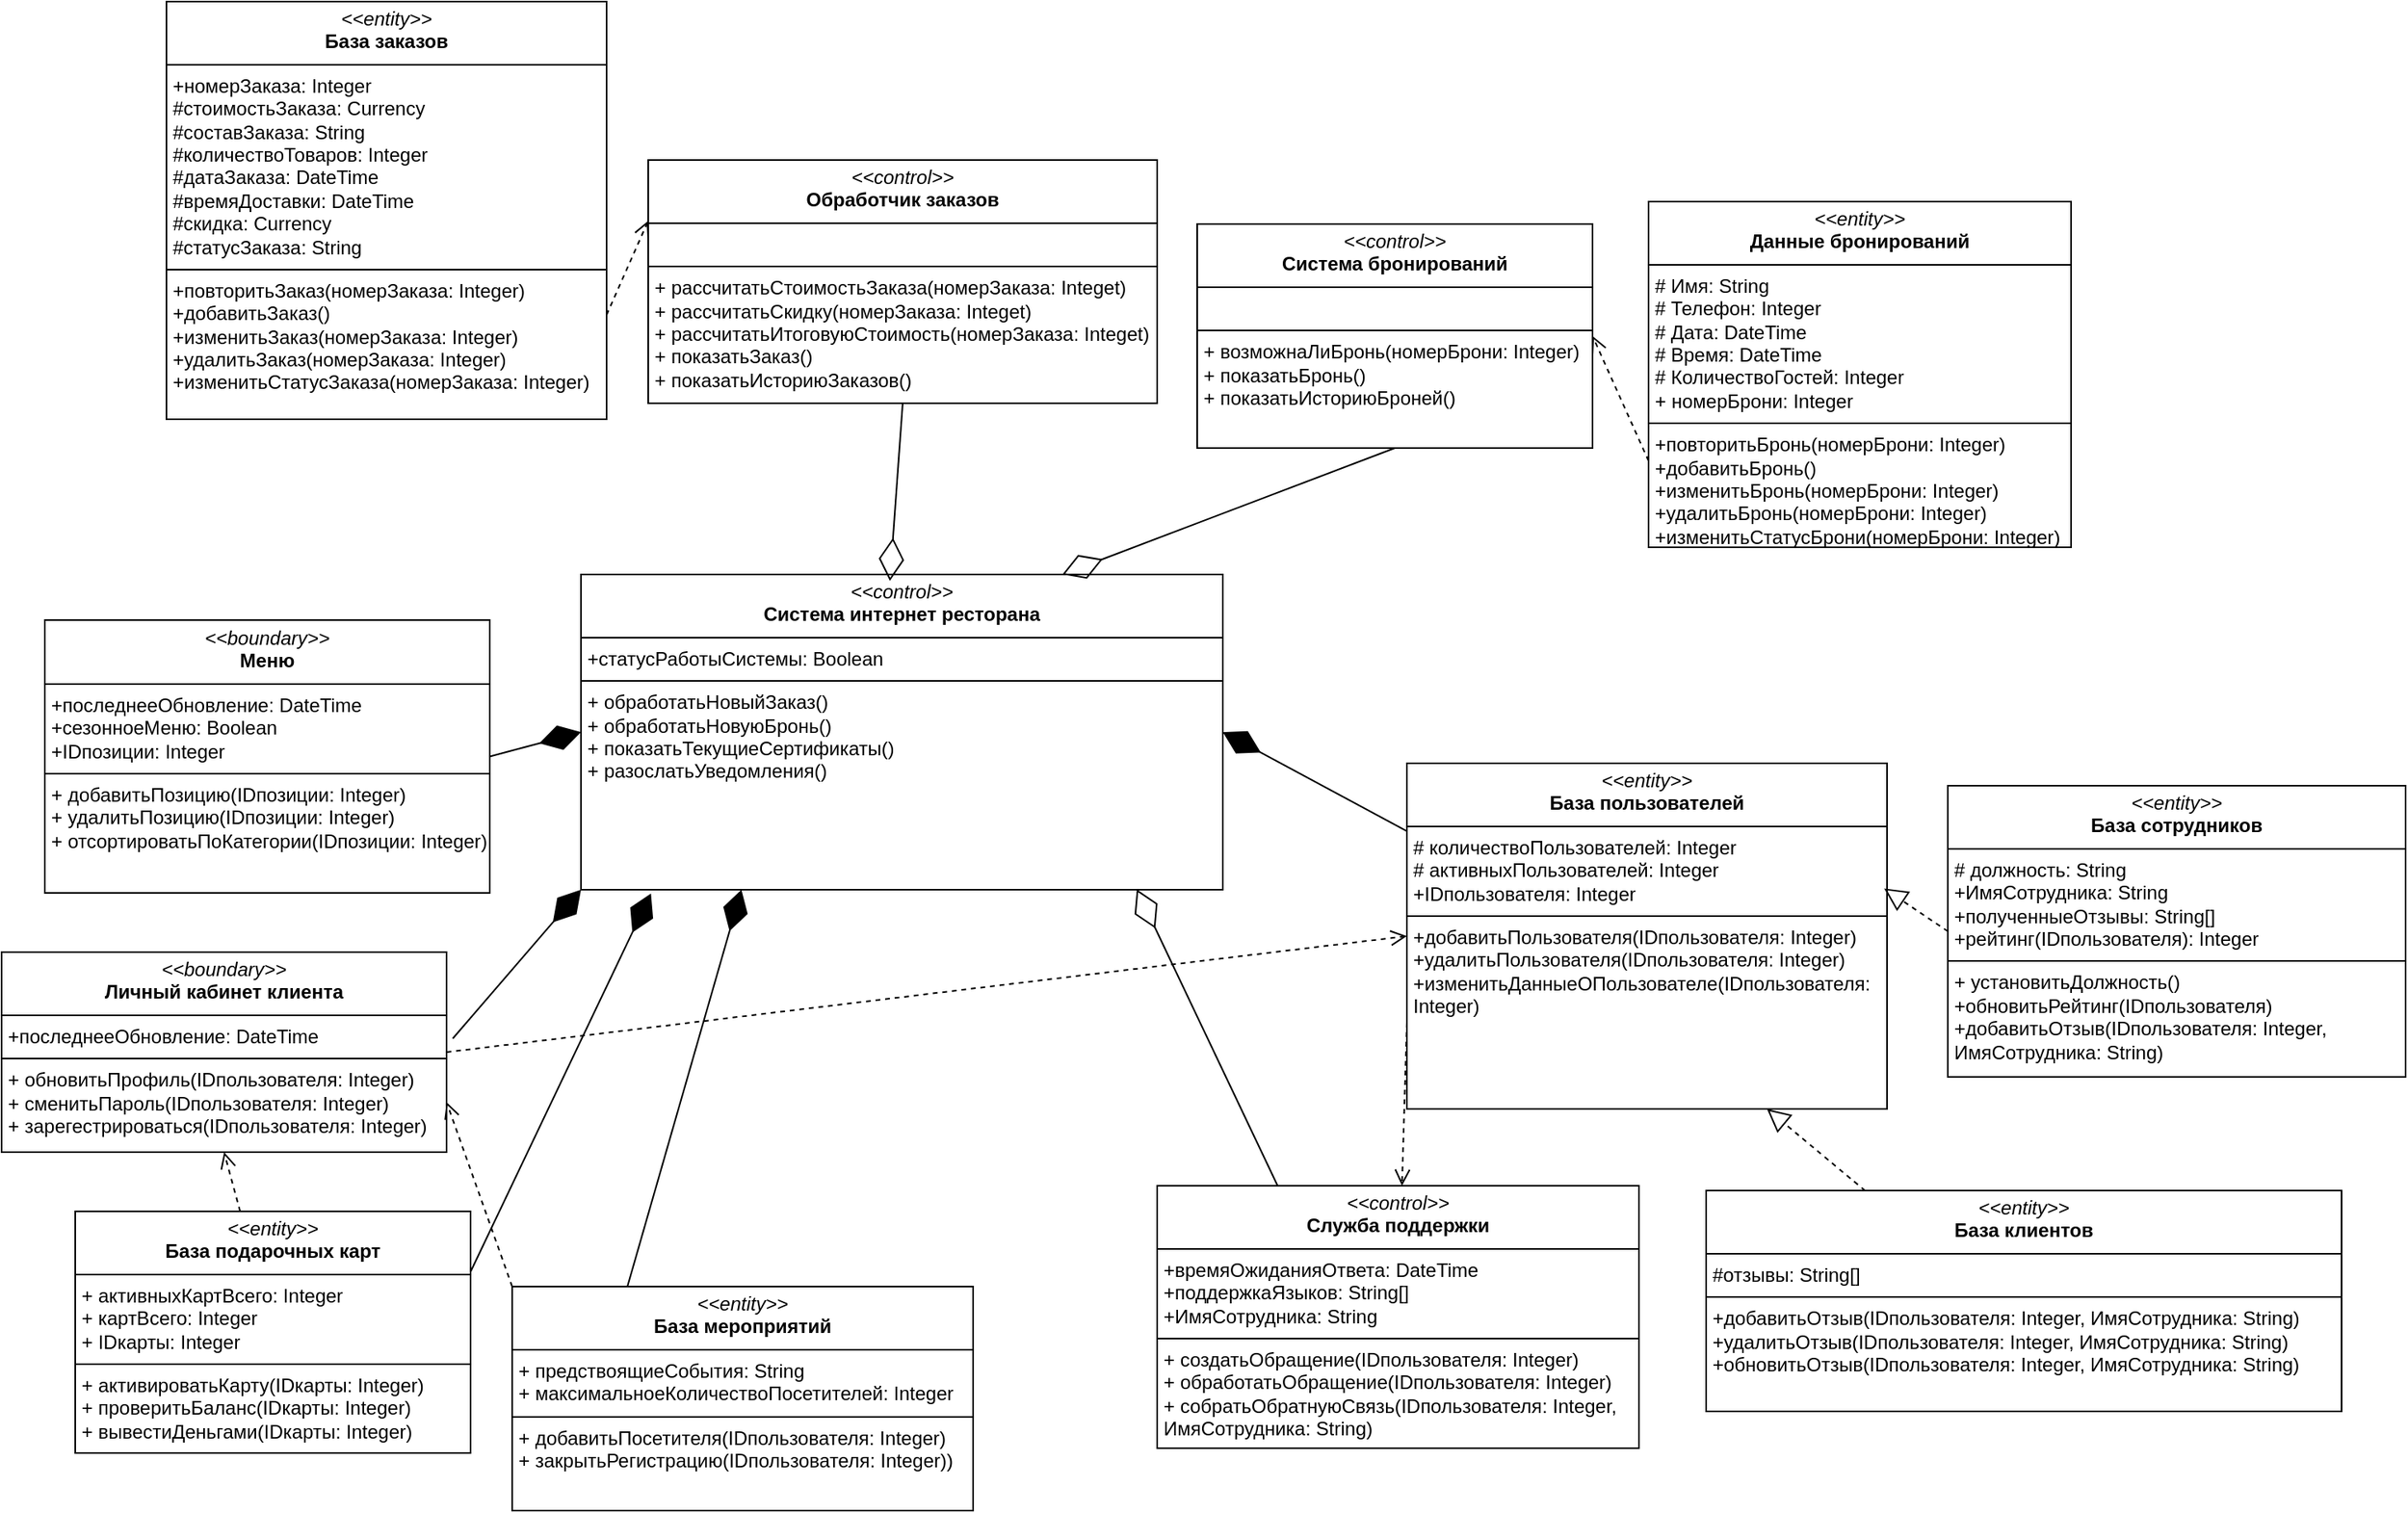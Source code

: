<mxfile version="26.2.3">
  <diagram name="Страница — 1" id="i-jICDS2N_sPtlZ7AATH">
    <mxGraphModel dx="2608" dy="1692" grid="0" gridSize="10" guides="1" tooltips="1" connect="1" arrows="1" fold="1" page="0" pageScale="1" pageWidth="827" pageHeight="1169" math="0" shadow="0">
      <root>
        <mxCell id="0" />
        <mxCell id="1" parent="0" />
        <mxCell id="_OhvTyBy3wQau70cZue0-6" value="&lt;p style=&quot;margin:0px;margin-top:4px;text-align:center;&quot;&gt;&lt;i&gt;&amp;lt;&amp;lt;сontrol&amp;gt;&amp;gt;&lt;/i&gt;&lt;br&gt;&lt;b&gt;Система интернет ресторана&lt;/b&gt;&lt;/p&gt;&lt;hr size=&quot;1&quot; style=&quot;border-style:solid;&quot;&gt;&lt;p style=&quot;margin:0px;margin-left:4px;&quot;&gt;+статусРаботыСистемы: Boolean&lt;/p&gt;&lt;hr size=&quot;1&quot; style=&quot;border-style:solid;&quot;&gt;&lt;p style=&quot;margin:0px;margin-left:4px;&quot;&gt;+ обработатьНовыйЗаказ()&lt;/p&gt;&lt;p style=&quot;margin:0px;margin-left:4px;&quot;&gt;+ обработатьНовуюБронь()&lt;/p&gt;&lt;p style=&quot;margin:0px;margin-left:4px;&quot;&gt;+ показатьТекущиеСертификаты()&lt;/p&gt;&lt;p style=&quot;margin:0px;margin-left:4px;&quot;&gt;&lt;span style=&quot;background-color: transparent; color: light-dark(rgb(0, 0, 0), rgb(255, 255, 255));&quot;&gt;+ разослатьУведомления()&lt;/span&gt;&lt;/p&gt;" style="verticalAlign=top;align=left;overflow=fill;html=1;whiteSpace=wrap;" vertex="1" parent="1">
          <mxGeometry x="-255" y="129" width="401" height="197" as="geometry" />
        </mxCell>
        <mxCell id="_OhvTyBy3wQau70cZue0-7" value="&lt;p style=&quot;margin:0px;margin-top:4px;text-align:center;&quot;&gt;&lt;i&gt;&amp;lt;&amp;lt;entity&amp;gt;&amp;gt;&lt;/i&gt;&lt;br&gt;&lt;b&gt;База заказов&lt;/b&gt;&lt;/p&gt;&lt;hr size=&quot;1&quot; style=&quot;border-style:solid;&quot;&gt;&lt;p style=&quot;margin:0px;margin-left:4px;&quot;&gt;+номерЗаказа: Integer&lt;/p&gt;&lt;p style=&quot;margin:0px;margin-left:4px;&quot;&gt;#стоимостьЗаказа: Currency&lt;/p&gt;&lt;p style=&quot;margin:0px;margin-left:4px;&quot;&gt;#составЗаказа: String&lt;/p&gt;&lt;p style=&quot;margin:0px;margin-left:4px;&quot;&gt;#количествоТоваров: Integer&lt;/p&gt;&lt;p style=&quot;margin:0px;margin-left:4px;&quot;&gt;#датаЗаказа: DateTime&lt;/p&gt;&lt;p style=&quot;margin:0px;margin-left:4px;&quot;&gt;#времяДоставки: DateTime&lt;/p&gt;&lt;p style=&quot;margin:0px;margin-left:4px;&quot;&gt;#скидка: Currency&lt;/p&gt;&lt;p style=&quot;margin:0px;margin-left:4px;&quot;&gt;#статусЗаказа: String&lt;br&gt;&lt;/p&gt;&lt;hr size=&quot;1&quot; style=&quot;border-style:solid;&quot;&gt;&lt;p style=&quot;margin: 0px 0px 0px 4px;&quot;&gt;+повторитьЗаказ(номерЗаказа: Integer)&lt;/p&gt;&lt;p style=&quot;margin: 0px 0px 0px 4px;&quot;&gt;+добавитьЗаказ()&lt;/p&gt;&lt;p style=&quot;margin: 0px 0px 0px 4px;&quot;&gt;+изменитьЗаказ(&lt;span style=&quot;background-color: transparent; color: light-dark(rgb(0, 0, 0), rgb(255, 255, 255));&quot;&gt;номерЗаказа: Integer&lt;/span&gt;&lt;span style=&quot;background-color: transparent; color: light-dark(rgb(0, 0, 0), rgb(255, 255, 255));&quot;&gt;)&lt;/span&gt;&lt;/p&gt;&lt;p style=&quot;margin: 0px 0px 0px 4px;&quot;&gt;+удалитьЗаказ(&lt;span style=&quot;background-color: transparent; color: light-dark(rgb(0, 0, 0), rgb(255, 255, 255));&quot;&gt;номерЗаказа: Integer&lt;/span&gt;&lt;span style=&quot;background-color: transparent; color: light-dark(rgb(0, 0, 0), rgb(255, 255, 255));&quot;&gt;)&lt;/span&gt;&lt;/p&gt;&lt;p style=&quot;margin: 0px 0px 0px 4px;&quot;&gt;&lt;span style=&quot;background-color: transparent; color: light-dark(rgb(0, 0, 0), rgb(255, 255, 255));&quot;&gt;+изменитьСтатусЗаказа(&lt;/span&gt;&lt;span style=&quot;background-color: transparent; color: light-dark(rgb(0, 0, 0), rgb(255, 255, 255));&quot;&gt;номерЗаказа: Integer&lt;/span&gt;&lt;span style=&quot;background-color: transparent; color: light-dark(rgb(0, 0, 0), rgb(255, 255, 255));&quot;&gt;)&lt;/span&gt;&lt;/p&gt;" style="verticalAlign=top;align=left;overflow=fill;html=1;whiteSpace=wrap;" vertex="1" parent="1">
          <mxGeometry x="-514" y="-229" width="275" height="261" as="geometry" />
        </mxCell>
        <mxCell id="_OhvTyBy3wQau70cZue0-8" value="&lt;p style=&quot;margin:0px;margin-top:4px;text-align:center;&quot;&gt;&lt;i&gt;&amp;lt;&amp;lt;control&amp;gt;&amp;gt;&lt;/i&gt;&lt;br&gt;&lt;b&gt;Обработчик заказов&lt;/b&gt;&lt;/p&gt;&lt;hr size=&quot;1&quot; style=&quot;border-style:solid;&quot;&gt;&lt;p style=&quot;margin:0px;margin-left:4px;&quot;&gt;&lt;br&gt;&lt;/p&gt;&lt;hr size=&quot;1&quot; style=&quot;border-style:solid;&quot;&gt;&lt;p style=&quot;margin: 0px 0px 0px 4px;&quot;&gt;+ рассчитатьСтоимостьЗаказа(номерЗаказа: Integet)&lt;/p&gt;&lt;p style=&quot;margin: 0px 0px 0px 4px;&quot;&gt;+ рассчитатьСкидку(&lt;span style=&quot;background-color: transparent; color: light-dark(rgb(0, 0, 0), rgb(255, 255, 255));&quot;&gt;номерЗаказа: Integet)&lt;/span&gt;&lt;/p&gt;&lt;p style=&quot;margin: 0px 0px 0px 4px;&quot;&gt;&lt;span style=&quot;background-color: transparent; color: light-dark(rgb(0, 0, 0), rgb(255, 255, 255));&quot;&gt;+ рассчитатьИтоговуюСтоимость(&lt;/span&gt;&lt;span style=&quot;background-color: transparent; color: light-dark(rgb(0, 0, 0), rgb(255, 255, 255));&quot;&gt;номерЗаказа: Integet)&lt;/span&gt;&lt;/p&gt;&lt;p style=&quot;margin: 0px 0px 0px 4px;&quot;&gt;+ показатьЗаказ(&lt;span style=&quot;background-color: transparent; color: light-dark(rgb(0, 0, 0), rgb(255, 255, 255));&quot;&gt;)&lt;/span&gt;&lt;/p&gt;&lt;p style=&quot;margin: 0px 0px 0px 4px;&quot;&gt;+ показатьИсториюЗаказов(&lt;span style=&quot;background-color: transparent; color: light-dark(rgb(0, 0, 0), rgb(255, 255, 255));&quot;&gt;)&lt;/span&gt;&lt;/p&gt;" style="verticalAlign=top;align=left;overflow=fill;html=1;whiteSpace=wrap;" vertex="1" parent="1">
          <mxGeometry x="-213" y="-130" width="318" height="152" as="geometry" />
        </mxCell>
        <mxCell id="_OhvTyBy3wQau70cZue0-9" value="" style="endArrow=diamondThin;endFill=0;endSize=24;html=1;rounded=0;fontSize=12;curved=1;exitX=0.5;exitY=1;exitDx=0;exitDy=0;" edge="1" parent="1" source="_OhvTyBy3wQau70cZue0-8">
          <mxGeometry width="160" relative="1" as="geometry">
            <mxPoint x="-271" y="231" as="sourcePoint" />
            <mxPoint x="-62" y="133" as="targetPoint" />
          </mxGeometry>
        </mxCell>
        <mxCell id="_OhvTyBy3wQau70cZue0-10" value="" style="html=1;verticalAlign=bottom;endArrow=open;dashed=1;endSize=8;curved=0;rounded=0;fontSize=12;exitX=1;exitY=0.75;exitDx=0;exitDy=0;entryX=0;entryY=0.25;entryDx=0;entryDy=0;" edge="1" parent="1" source="_OhvTyBy3wQau70cZue0-7" target="_OhvTyBy3wQau70cZue0-8">
          <mxGeometry relative="1" as="geometry">
            <mxPoint x="-151" y="231" as="sourcePoint" />
            <mxPoint x="-231" y="231" as="targetPoint" />
          </mxGeometry>
        </mxCell>
        <mxCell id="_OhvTyBy3wQau70cZue0-12" value="&lt;p style=&quot;margin:0px;margin-top:4px;text-align:center;&quot;&gt;&lt;i&gt;&amp;lt;&amp;lt;entity&amp;gt;&amp;gt;&lt;/i&gt;&lt;br&gt;&lt;b&gt;Данные бронирований&lt;/b&gt;&lt;/p&gt;&lt;hr size=&quot;1&quot; style=&quot;border-style:solid;&quot;&gt;&lt;p style=&quot;margin:0px;margin-left:4px;&quot;&gt;# Имя: String&lt;/p&gt;&lt;p style=&quot;margin:0px;margin-left:4px;&quot;&gt;# Телефон: Integer&lt;/p&gt;&lt;p style=&quot;margin:0px;margin-left:4px;&quot;&gt;# Дата: DateTime&lt;/p&gt;&lt;p style=&quot;margin:0px;margin-left:4px;&quot;&gt;# Время: DateTime&lt;/p&gt;&lt;p style=&quot;margin:0px;margin-left:4px;&quot;&gt;# КоличествоГостей: Integer&lt;/p&gt;&lt;p style=&quot;margin:0px;margin-left:4px;&quot;&gt;+ номерБрони: Integer&lt;/p&gt;&lt;hr size=&quot;1&quot; style=&quot;border-style:solid;&quot;&gt;&lt;p style=&quot;margin: 0px 0px 0px 4px;&quot;&gt;+повторитьБронь(номерБрони: Integer)&lt;/p&gt;&lt;p style=&quot;margin: 0px 0px 0px 4px;&quot;&gt;+добавитьБронь()&lt;/p&gt;&lt;p style=&quot;margin: 0px 0px 0px 4px;&quot;&gt;+изменитьБронь(&lt;span style=&quot;background-color: transparent; color: light-dark(rgb(0, 0, 0), rgb(255, 255, 255));&quot;&gt;номерБрони: Integer&lt;/span&gt;&lt;span style=&quot;background-color: transparent; color: light-dark(rgb(0, 0, 0), rgb(255, 255, 255));&quot;&gt;)&lt;/span&gt;&lt;/p&gt;&lt;p style=&quot;margin: 0px 0px 0px 4px;&quot;&gt;+удалитьБронь(&lt;span style=&quot;background-color: transparent; color: light-dark(rgb(0, 0, 0), rgb(255, 255, 255));&quot;&gt;номерБрони: Integer&lt;/span&gt;&lt;span style=&quot;background-color: transparent; color: light-dark(rgb(0, 0, 0), rgb(255, 255, 255));&quot;&gt;)&lt;/span&gt;&lt;/p&gt;&lt;p style=&quot;margin: 0px 0px 0px 4px;&quot;&gt;&lt;span style=&quot;background-color: transparent; color: light-dark(rgb(0, 0, 0), rgb(255, 255, 255));&quot;&gt;+изменитьСтатусБрони(&lt;/span&gt;&lt;span style=&quot;background-color: transparent; color: light-dark(rgb(0, 0, 0), rgb(255, 255, 255));&quot;&gt;номерБрони: Integer&lt;/span&gt;&lt;span style=&quot;background-color: transparent; color: light-dark(rgb(0, 0, 0), rgb(255, 255, 255));&quot;&gt;)&lt;/span&gt;&lt;/p&gt;" style="verticalAlign=top;align=left;overflow=fill;html=1;whiteSpace=wrap;" vertex="1" parent="1">
          <mxGeometry x="412" y="-104" width="264" height="216" as="geometry" />
        </mxCell>
        <mxCell id="_OhvTyBy3wQau70cZue0-13" value="&lt;p style=&quot;margin:0px;margin-top:4px;text-align:center;&quot;&gt;&lt;i&gt;&amp;lt;&amp;lt;control&amp;gt;&amp;gt;&lt;/i&gt;&lt;br&gt;&lt;b&gt;Система бронирований&lt;/b&gt;&lt;/p&gt;&lt;hr size=&quot;1&quot; style=&quot;border-style:solid;&quot;&gt;&lt;p style=&quot;margin:0px;margin-left:4px;&quot;&gt;&lt;br&gt;&lt;/p&gt;&lt;hr size=&quot;1&quot; style=&quot;border-style:solid;&quot;&gt;&lt;p style=&quot;margin:0px;margin-left:4px;&quot;&gt;+ возможнаЛиБронь(&lt;span style=&quot;background-color: transparent; color: light-dark(rgb(0, 0, 0), rgb(255, 255, 255));&quot;&gt;номерБрони: Integer)&lt;/span&gt;&lt;/p&gt;&lt;p style=&quot;margin: 0px 0px 0px 4px;&quot;&gt;+ показатьБронь()&lt;/p&gt;&lt;p style=&quot;margin: 0px 0px 0px 4px;&quot;&gt;+ показатьИсториюБроней()&lt;/p&gt;" style="verticalAlign=top;align=left;overflow=fill;html=1;whiteSpace=wrap;" vertex="1" parent="1">
          <mxGeometry x="130" y="-90" width="247" height="140" as="geometry" />
        </mxCell>
        <mxCell id="_OhvTyBy3wQau70cZue0-14" value="" style="endArrow=diamondThin;endFill=0;endSize=24;html=1;rounded=0;fontSize=12;curved=1;exitX=0.5;exitY=1;exitDx=0;exitDy=0;entryX=0.75;entryY=0;entryDx=0;entryDy=0;" edge="1" parent="1" source="_OhvTyBy3wQau70cZue0-13" target="_OhvTyBy3wQau70cZue0-6">
          <mxGeometry width="160" relative="1" as="geometry">
            <mxPoint x="-56" y="32" as="sourcePoint" />
            <mxPoint x="-52" y="143" as="targetPoint" />
          </mxGeometry>
        </mxCell>
        <mxCell id="_OhvTyBy3wQau70cZue0-15" value="" style="html=1;verticalAlign=bottom;endArrow=open;dashed=1;endSize=8;curved=0;rounded=0;fontSize=12;exitX=0;exitY=0.75;exitDx=0;exitDy=0;entryX=1;entryY=0.5;entryDx=0;entryDy=0;" edge="1" parent="1" source="_OhvTyBy3wQau70cZue0-12" target="_OhvTyBy3wQau70cZue0-13">
          <mxGeometry relative="1" as="geometry">
            <mxPoint x="-229" y="-81" as="sourcePoint" />
            <mxPoint x="-203" y="-82" as="targetPoint" />
          </mxGeometry>
        </mxCell>
        <mxCell id="_OhvTyBy3wQau70cZue0-16" value="&lt;p style=&quot;margin:0px;margin-top:4px;text-align:center;&quot;&gt;&lt;i&gt;&amp;lt;&amp;lt;boundary&amp;gt;&amp;gt;&lt;/i&gt;&lt;br&gt;&lt;b&gt;Меню&lt;/b&gt;&lt;/p&gt;&lt;hr size=&quot;1&quot; style=&quot;border-style:solid;&quot;&gt;&lt;p style=&quot;margin:0px;margin-left:4px;&quot;&gt;+последнееОбновление: DateTime&lt;/p&gt;&lt;p style=&quot;margin:0px;margin-left:4px;&quot;&gt;+сезонноеМеню: Boolean&lt;/p&gt;&lt;p style=&quot;margin:0px;margin-left:4px;&quot;&gt;+IDпозиции: Integer&lt;/p&gt;&lt;hr size=&quot;1&quot; style=&quot;border-style:solid;&quot;&gt;&lt;p style=&quot;margin:0px;margin-left:4px;&quot;&gt;+ добавитьПозицию(&lt;span style=&quot;background-color: transparent; color: light-dark(rgb(0, 0, 0), rgb(255, 255, 255));&quot;&gt;IDпозиции: Integer)&lt;/span&gt;&lt;/p&gt;&lt;p style=&quot;margin:0px;margin-left:4px;&quot;&gt;&lt;span style=&quot;background-color: transparent; color: light-dark(rgb(0, 0, 0), rgb(255, 255, 255));&quot;&gt;+ удалитьПозицию(&lt;/span&gt;&lt;span style=&quot;background-color: transparent; color: light-dark(rgb(0, 0, 0), rgb(255, 255, 255));&quot;&gt;IDпозиции: Integer)&lt;/span&gt;&lt;/p&gt;&lt;p style=&quot;margin:0px;margin-left:4px;&quot;&gt;&lt;span style=&quot;background-color: transparent; color: light-dark(rgb(0, 0, 0), rgb(255, 255, 255));&quot;&gt;+ отсортироватьПоКатегории(&lt;/span&gt;&lt;span style=&quot;background-color: transparent; color: light-dark(rgb(0, 0, 0), rgb(255, 255, 255));&quot;&gt;IDпозиции: Integer&lt;/span&gt;&lt;span style=&quot;background-color: transparent; color: light-dark(rgb(0, 0, 0), rgb(255, 255, 255));&quot;&gt;)&lt;/span&gt;&lt;/p&gt;" style="verticalAlign=top;align=left;overflow=fill;html=1;whiteSpace=wrap;" vertex="1" parent="1">
          <mxGeometry x="-590" y="157.5" width="278" height="170.5" as="geometry" />
        </mxCell>
        <mxCell id="_OhvTyBy3wQau70cZue0-17" value="" style="endArrow=diamondThin;endFill=1;endSize=24;html=1;rounded=0;fontSize=12;curved=1;exitX=1;exitY=0.5;exitDx=0;exitDy=0;entryX=0;entryY=0.5;entryDx=0;entryDy=0;" edge="1" parent="1" source="_OhvTyBy3wQau70cZue0-16" target="_OhvTyBy3wQau70cZue0-6">
          <mxGeometry width="160" relative="1" as="geometry">
            <mxPoint x="-367" y="501" as="sourcePoint" />
            <mxPoint x="-207" y="501" as="targetPoint" />
          </mxGeometry>
        </mxCell>
        <mxCell id="_OhvTyBy3wQau70cZue0-18" value="&lt;p style=&quot;margin:0px;margin-top:4px;text-align:center;&quot;&gt;&lt;i&gt;&amp;lt;&amp;lt;boundary&amp;gt;&amp;gt;&lt;/i&gt;&lt;br&gt;&lt;b&gt;Личный кабинет клиента&lt;/b&gt;&lt;/p&gt;&lt;hr size=&quot;1&quot; style=&quot;border-style:solid;&quot;&gt;&lt;p style=&quot;margin:0px;margin-left:4px;&quot;&gt;+последнееОбновление: DateTime&lt;/p&gt;&lt;hr size=&quot;1&quot; style=&quot;border-style:solid;&quot;&gt;&lt;p style=&quot;margin:0px;margin-left:4px;&quot;&gt;+ обновитьПрофиль(&lt;span style=&quot;background-color: transparent; color: light-dark(rgb(0, 0, 0), rgb(255, 255, 255));&quot;&gt;ID&lt;/span&gt;пользователя&lt;span style=&quot;background-color: transparent; color: light-dark(rgb(0, 0, 0), rgb(255, 255, 255));&quot;&gt;: Integer)&lt;/span&gt;&lt;/p&gt;&lt;p style=&quot;margin:0px;margin-left:4px;&quot;&gt;&lt;span style=&quot;background-color: transparent; color: light-dark(rgb(0, 0, 0), rgb(255, 255, 255));&quot;&gt;+ сменитьПароль(&lt;/span&gt;&lt;span style=&quot;background-color: transparent; color: light-dark(rgb(0, 0, 0), rgb(255, 255, 255));&quot;&gt;ID&lt;/span&gt;пользователя&lt;span style=&quot;background-color: transparent; color: light-dark(rgb(0, 0, 0), rgb(255, 255, 255));&quot;&gt;: Integer)&lt;/span&gt;&lt;/p&gt;&lt;p style=&quot;margin:0px;margin-left:4px;&quot;&gt;&lt;span style=&quot;background-color: transparent; color: light-dark(rgb(0, 0, 0), rgb(255, 255, 255));&quot;&gt;+ зарегестрироваться(&lt;/span&gt;&lt;span style=&quot;background-color: transparent; color: light-dark(rgb(0, 0, 0), rgb(255, 255, 255));&quot;&gt;ID&lt;/span&gt;пользователя&lt;span style=&quot;background-color: transparent; color: light-dark(rgb(0, 0, 0), rgb(255, 255, 255));&quot;&gt;: Integer&lt;/span&gt;&lt;span style=&quot;background-color: transparent; color: light-dark(rgb(0, 0, 0), rgb(255, 255, 255));&quot;&gt;)&lt;/span&gt;&lt;/p&gt;" style="verticalAlign=top;align=left;overflow=fill;html=1;whiteSpace=wrap;" vertex="1" parent="1">
          <mxGeometry x="-617" y="365" width="278" height="125" as="geometry" />
        </mxCell>
        <mxCell id="_OhvTyBy3wQau70cZue0-19" value="" style="endArrow=diamondThin;endFill=1;endSize=24;html=1;rounded=0;fontSize=12;curved=1;exitX=1.014;exitY=0.432;exitDx=0;exitDy=0;entryX=0;entryY=1;entryDx=0;entryDy=0;exitPerimeter=0;" edge="1" parent="1" source="_OhvTyBy3wQau70cZue0-18" target="_OhvTyBy3wQau70cZue0-6">
          <mxGeometry width="160" relative="1" as="geometry">
            <mxPoint x="-302" y="253" as="sourcePoint" />
            <mxPoint x="-245" y="238" as="targetPoint" />
          </mxGeometry>
        </mxCell>
        <mxCell id="_OhvTyBy3wQau70cZue0-20" value="&lt;p style=&quot;margin:0px;margin-top:4px;text-align:center;&quot;&gt;&lt;i&gt;&amp;lt;&amp;lt;entity&amp;gt;&amp;gt;&lt;/i&gt;&lt;br&gt;&lt;b&gt;База подарочных карт&lt;/b&gt;&lt;/p&gt;&lt;hr size=&quot;1&quot; style=&quot;border-style:solid;&quot;&gt;&lt;p style=&quot;margin:0px;margin-left:4px;&quot;&gt;+ активныхКартВсего: Integer&lt;/p&gt;&lt;p style=&quot;margin:0px;margin-left:4px;&quot;&gt;+ картВсего: Integer&lt;br&gt;&lt;/p&gt;&lt;p style=&quot;margin:0px;margin-left:4px;&quot;&gt;+ IDкарты: Integer&lt;/p&gt;&lt;hr size=&quot;1&quot; style=&quot;border-style:solid;&quot;&gt;&lt;p style=&quot;margin:0px;margin-left:4px;&quot;&gt;+ активироватьКарту(&lt;span style=&quot;background-color: transparent; color: light-dark(rgb(0, 0, 0), rgb(255, 255, 255));&quot;&gt;IDкарты: Integer&lt;/span&gt;&lt;span style=&quot;background-color: transparent; color: light-dark(rgb(0, 0, 0), rgb(255, 255, 255));&quot;&gt;)&lt;/span&gt;&lt;/p&gt;&lt;p style=&quot;margin:0px;margin-left:4px;&quot;&gt;&lt;span style=&quot;background-color: transparent; color: light-dark(rgb(0, 0, 0), rgb(255, 255, 255));&quot;&gt;+ проверитьБаланс(&lt;/span&gt;&lt;span style=&quot;background-color: transparent; color: light-dark(rgb(0, 0, 0), rgb(255, 255, 255));&quot;&gt;IDкарты: Integer&lt;/span&gt;&lt;span style=&quot;background-color: transparent; color: light-dark(rgb(0, 0, 0), rgb(255, 255, 255));&quot;&gt;)&lt;/span&gt;&lt;/p&gt;&lt;p style=&quot;margin:0px;margin-left:4px;&quot;&gt;&lt;span style=&quot;background-color: transparent; color: light-dark(rgb(0, 0, 0), rgb(255, 255, 255));&quot;&gt;+ вывестиДеньгами(&lt;/span&gt;&lt;span style=&quot;background-color: transparent; color: light-dark(rgb(0, 0, 0), rgb(255, 255, 255));&quot;&gt;IDкарты: Integer)&lt;/span&gt;&lt;/p&gt;" style="verticalAlign=top;align=left;overflow=fill;html=1;whiteSpace=wrap;" vertex="1" parent="1">
          <mxGeometry x="-571" y="527" width="247" height="151" as="geometry" />
        </mxCell>
        <mxCell id="_OhvTyBy3wQau70cZue0-21" value="" style="endArrow=diamondThin;endFill=1;endSize=24;html=1;rounded=0;fontSize=12;curved=1;exitX=1;exitY=0.25;exitDx=0;exitDy=0;entryX=0.109;entryY=1.012;entryDx=0;entryDy=0;entryPerimeter=0;" edge="1" parent="1" source="_OhvTyBy3wQau70cZue0-20" target="_OhvTyBy3wQau70cZue0-6">
          <mxGeometry width="160" relative="1" as="geometry">
            <mxPoint x="-325" y="429" as="sourcePoint" />
            <mxPoint x="-245" y="336" as="targetPoint" />
          </mxGeometry>
        </mxCell>
        <mxCell id="_OhvTyBy3wQau70cZue0-22" value="&lt;p style=&quot;margin:0px;margin-top:4px;text-align:center;&quot;&gt;&lt;i&gt;&amp;lt;&amp;lt;entity&amp;gt;&amp;gt;&lt;/i&gt;&lt;br&gt;&lt;b&gt;База мероприятий&lt;/b&gt;&lt;/p&gt;&lt;hr size=&quot;1&quot; style=&quot;border-style:solid;&quot;&gt;&lt;p style=&quot;margin:0px;margin-left:4px;&quot;&gt;+ предствоящиеСобытия: String&lt;br&gt;+ максимальноеКоличествоПосетителей: Integer&lt;/p&gt;&lt;hr size=&quot;1&quot; style=&quot;border-style:solid;&quot;&gt;&lt;p style=&quot;margin:0px;margin-left:4px;&quot;&gt;+ добавитьПосетителя(IDпользователя: Integer)&lt;/p&gt;&lt;p style=&quot;margin:0px;margin-left:4px;&quot;&gt;+ закрытьРегистрацию(&lt;span style=&quot;background-color: transparent; color: light-dark(rgb(0, 0, 0), rgb(255, 255, 255));&quot;&gt;ID&lt;/span&gt;пользователя&lt;span style=&quot;background-color: transparent; color: light-dark(rgb(0, 0, 0), rgb(255, 255, 255));&quot;&gt;: Integer)&lt;/span&gt;&lt;span style=&quot;background-color: transparent; color: light-dark(rgb(0, 0, 0), rgb(255, 255, 255));&quot;&gt;)&lt;/span&gt;&lt;/p&gt;" style="verticalAlign=top;align=left;overflow=fill;html=1;whiteSpace=wrap;" vertex="1" parent="1">
          <mxGeometry x="-298" y="574" width="288" height="140" as="geometry" />
        </mxCell>
        <mxCell id="_OhvTyBy3wQau70cZue0-23" value="" style="endArrow=diamondThin;endFill=1;endSize=24;html=1;rounded=0;fontSize=12;curved=1;exitX=0.25;exitY=0;exitDx=0;exitDy=0;entryX=0.25;entryY=1;entryDx=0;entryDy=0;" edge="1" parent="1" source="_OhvTyBy3wQau70cZue0-22" target="_OhvTyBy3wQau70cZue0-6">
          <mxGeometry width="160" relative="1" as="geometry">
            <mxPoint x="-314" y="572" as="sourcePoint" />
            <mxPoint x="-201" y="338" as="targetPoint" />
          </mxGeometry>
        </mxCell>
        <mxCell id="_OhvTyBy3wQau70cZue0-24" value="" style="html=1;verticalAlign=bottom;endArrow=open;dashed=1;endSize=8;curved=0;rounded=0;fontSize=12;exitX=0;exitY=0;exitDx=0;exitDy=0;entryX=1;entryY=0.75;entryDx=0;entryDy=0;" edge="1" parent="1" source="_OhvTyBy3wQau70cZue0-22" target="_OhvTyBy3wQau70cZue0-18">
          <mxGeometry relative="1" as="geometry">
            <mxPoint x="55" y="659" as="sourcePoint" />
            <mxPoint x="20" y="581" as="targetPoint" />
          </mxGeometry>
        </mxCell>
        <mxCell id="_OhvTyBy3wQau70cZue0-25" value="" style="html=1;verticalAlign=bottom;endArrow=open;dashed=1;endSize=8;curved=0;rounded=0;fontSize=12;entryX=0.5;entryY=1;entryDx=0;entryDy=0;" edge="1" parent="1" source="_OhvTyBy3wQau70cZue0-20" target="_OhvTyBy3wQau70cZue0-18">
          <mxGeometry relative="1" as="geometry">
            <mxPoint x="-288" y="584" as="sourcePoint" />
            <mxPoint x="-329" y="469" as="targetPoint" />
          </mxGeometry>
        </mxCell>
        <mxCell id="_OhvTyBy3wQau70cZue0-26" value="&lt;p style=&quot;margin:0px;margin-top:4px;text-align:center;&quot;&gt;&lt;i&gt;&amp;lt;&amp;lt;control&amp;gt;&amp;gt;&lt;/i&gt;&lt;br&gt;&lt;b&gt;Служба поддержки&lt;/b&gt;&lt;/p&gt;&lt;hr size=&quot;1&quot; style=&quot;border-style:solid;&quot;&gt;&lt;p style=&quot;margin:0px;margin-left:4px;&quot;&gt;+времяОжиданияОтвета: DateTime&lt;/p&gt;&lt;p style=&quot;margin:0px;margin-left:4px;&quot;&gt;+поддержкаЯзыков: String[]&lt;/p&gt;&lt;p style=&quot;margin:0px;margin-left:4px;&quot;&gt;+ИмяСотрудника: String&lt;/p&gt;&lt;hr size=&quot;1&quot; style=&quot;border-style:solid;&quot;&gt;&lt;p style=&quot;margin:0px;margin-left:4px;&quot;&gt;+ создатьОбращение(IDпользователя: Integer)&lt;/p&gt;&lt;p style=&quot;margin:0px;margin-left:4px;&quot;&gt;+ обработатьОбращение(&lt;span style=&quot;background-color: transparent; color: light-dark(rgb(0, 0, 0), rgb(255, 255, 255));&quot;&gt;ID&lt;/span&gt;пользователя&lt;span style=&quot;background-color: transparent; color: light-dark(rgb(0, 0, 0), rgb(255, 255, 255));&quot;&gt;: Integer&lt;/span&gt;&lt;span style=&quot;background-color: transparent; color: light-dark(rgb(0, 0, 0), rgb(255, 255, 255));&quot;&gt;)&lt;/span&gt;&lt;/p&gt;&lt;p style=&quot;margin:0px;margin-left:4px;&quot;&gt;&lt;span style=&quot;background-color: transparent; color: light-dark(rgb(0, 0, 0), rgb(255, 255, 255));&quot;&gt;+ собратьОбратнуюСвязь(&lt;/span&gt;&lt;span style=&quot;background-color: transparent; color: light-dark(rgb(0, 0, 0), rgb(255, 255, 255));&quot;&gt;ID&lt;/span&gt;пользователя&lt;span style=&quot;background-color: transparent; color: light-dark(rgb(0, 0, 0), rgb(255, 255, 255));&quot;&gt;: Integer, ИмяСотрудника&lt;/span&gt;&lt;span style=&quot;background-color: transparent; color: light-dark(rgb(0, 0, 0), rgb(255, 255, 255));&quot;&gt;: String&lt;/span&gt;&lt;span style=&quot;background-color: transparent; color: light-dark(rgb(0, 0, 0), rgb(255, 255, 255));&quot;&gt;)&lt;/span&gt;&lt;/p&gt;" style="verticalAlign=top;align=left;overflow=fill;html=1;whiteSpace=wrap;" vertex="1" parent="1">
          <mxGeometry x="105" y="511" width="301" height="164" as="geometry" />
        </mxCell>
        <mxCell id="_OhvTyBy3wQau70cZue0-27" value="" style="endArrow=diamondThin;endFill=0;endSize=24;html=1;rounded=0;fontSize=12;curved=1;exitX=0.25;exitY=0;exitDx=0;exitDy=0;entryX=0.866;entryY=0.999;entryDx=0;entryDy=0;entryPerimeter=0;" edge="1" parent="1" source="_OhvTyBy3wQau70cZue0-26" target="_OhvTyBy3wQau70cZue0-6">
          <mxGeometry width="160" relative="1" as="geometry">
            <mxPoint x="263" y="60" as="sourcePoint" />
            <mxPoint x="56" y="139" as="targetPoint" />
          </mxGeometry>
        </mxCell>
        <mxCell id="_OhvTyBy3wQau70cZue0-28" value="&lt;p style=&quot;margin:0px;margin-top:4px;text-align:center;&quot;&gt;&lt;i&gt;&amp;lt;&amp;lt;entity&amp;gt;&amp;gt;&lt;/i&gt;&lt;br&gt;&lt;b&gt;База пользователей&lt;/b&gt;&lt;/p&gt;&lt;hr size=&quot;1&quot; style=&quot;border-style:solid;&quot;&gt;&lt;p style=&quot;margin:0px;margin-left:4px;&quot;&gt;# количествоПользователей: Integer&lt;/p&gt;&lt;p style=&quot;margin:0px;margin-left:4px;&quot;&gt;# активныхПользователей: Integer&lt;/p&gt;&lt;p style=&quot;margin:0px;margin-left:4px;&quot;&gt;+IDпользователя: Integer&lt;/p&gt;&lt;hr size=&quot;1&quot; style=&quot;border-style:solid;&quot;&gt;&lt;p style=&quot;margin: 0px 0px 0px 4px;&quot;&gt;+добавитьПользователя(&lt;span style=&quot;background-color: transparent; color: light-dark(rgb(0, 0, 0), rgb(255, 255, 255));&quot;&gt;ID&lt;/span&gt;пользователя&lt;span style=&quot;background-color: transparent; color: light-dark(rgb(0, 0, 0), rgb(255, 255, 255));&quot;&gt;: Integer&lt;/span&gt;&lt;span style=&quot;background-color: transparent; color: light-dark(rgb(0, 0, 0), rgb(255, 255, 255));&quot;&gt;)&lt;/span&gt;&lt;/p&gt;&lt;p style=&quot;margin: 0px 0px 0px 4px;&quot;&gt;&lt;span style=&quot;background-color: transparent; color: light-dark(rgb(0, 0, 0), rgb(255, 255, 255));&quot;&gt;+удалитьПользователя(&lt;/span&gt;&lt;span style=&quot;background-color: transparent; color: light-dark(rgb(0, 0, 0), rgb(255, 255, 255));&quot;&gt;ID&lt;/span&gt;&lt;span style=&quot;background-color: transparent; color: light-dark(rgb(0, 0, 0), rgb(255, 255, 255));&quot;&gt;пользователя&lt;/span&gt;&lt;span style=&quot;background-color: transparent; color: light-dark(rgb(0, 0, 0), rgb(255, 255, 255));&quot;&gt;: Integer&lt;/span&gt;&lt;span style=&quot;background-color: transparent; color: light-dark(rgb(0, 0, 0), rgb(255, 255, 255));&quot;&gt;)&lt;/span&gt;&lt;/p&gt;&lt;p style=&quot;margin: 0px 0px 0px 4px;&quot;&gt;&lt;span style=&quot;background-color: transparent; color: light-dark(rgb(0, 0, 0), rgb(255, 255, 255));&quot;&gt;+изменитьДанныеОПользователе(&lt;/span&gt;&lt;span style=&quot;background-color: transparent; color: light-dark(rgb(0, 0, 0), rgb(255, 255, 255));&quot;&gt;ID&lt;/span&gt;пользователя&lt;span style=&quot;background-color: transparent; color: light-dark(rgb(0, 0, 0), rgb(255, 255, 255));&quot;&gt;: Integer&lt;/span&gt;&lt;span style=&quot;background-color: transparent; color: light-dark(rgb(0, 0, 0), rgb(255, 255, 255));&quot;&gt;)&lt;/span&gt;&lt;/p&gt;" style="verticalAlign=top;align=left;overflow=fill;html=1;whiteSpace=wrap;" vertex="1" parent="1">
          <mxGeometry x="261" y="247" width="300" height="216" as="geometry" />
        </mxCell>
        <mxCell id="_OhvTyBy3wQau70cZue0-29" value="" style="html=1;verticalAlign=bottom;endArrow=open;dashed=1;endSize=8;curved=0;rounded=0;fontSize=12;exitX=0;exitY=0.75;exitDx=0;exitDy=0;" edge="1" parent="1" source="_OhvTyBy3wQau70cZue0-28" target="_OhvTyBy3wQau70cZue0-26">
          <mxGeometry relative="1" as="geometry">
            <mxPoint x="422" y="68" as="sourcePoint" />
            <mxPoint x="387" y="-10" as="targetPoint" />
          </mxGeometry>
        </mxCell>
        <mxCell id="_OhvTyBy3wQau70cZue0-30" value="" style="html=1;verticalAlign=bottom;endArrow=open;dashed=1;endSize=8;curved=0;rounded=0;fontSize=12;exitX=1;exitY=0.5;exitDx=0;exitDy=0;entryX=0;entryY=0.5;entryDx=0;entryDy=0;" edge="1" parent="1" source="_OhvTyBy3wQau70cZue0-18" target="_OhvTyBy3wQau70cZue0-28">
          <mxGeometry relative="1" as="geometry">
            <mxPoint x="432" y="78" as="sourcePoint" />
            <mxPoint x="397" as="targetPoint" />
          </mxGeometry>
        </mxCell>
        <mxCell id="_OhvTyBy3wQau70cZue0-32" value="" style="endArrow=diamondThin;endFill=1;endSize=24;html=1;rounded=0;fontSize=12;curved=1;exitX=0.001;exitY=0.197;exitDx=0;exitDy=0;exitPerimeter=0;entryX=1;entryY=0.5;entryDx=0;entryDy=0;" edge="1" parent="1" source="_OhvTyBy3wQau70cZue0-28" target="_OhvTyBy3wQau70cZue0-6">
          <mxGeometry width="160" relative="1" as="geometry">
            <mxPoint x="160" y="359" as="sourcePoint" />
            <mxPoint x="320" y="359" as="targetPoint" />
          </mxGeometry>
        </mxCell>
        <mxCell id="_OhvTyBy3wQau70cZue0-33" value="&lt;p style=&quot;margin:0px;margin-top:4px;text-align:center;&quot;&gt;&lt;i&gt;&amp;lt;&amp;lt;entity&amp;gt;&amp;gt;&lt;/i&gt;&lt;br&gt;&lt;b&gt;База сотрудников&lt;/b&gt;&lt;/p&gt;&lt;hr size=&quot;1&quot; style=&quot;border-style:solid;&quot;&gt;&lt;p style=&quot;margin:0px;margin-left:4px;&quot;&gt;# должность: String&lt;br&gt;&lt;/p&gt;&lt;p style=&quot;margin:0px;margin-left:4px;&quot;&gt;+ИмяСотрудника: String&lt;/p&gt;&lt;p style=&quot;margin:0px;margin-left:4px;&quot;&gt;+полученныеОтзывы: String[]&lt;/p&gt;&lt;p style=&quot;margin:0px;margin-left:4px;&quot;&gt;+рейтинг(IDпользователя): Integer&lt;/p&gt;&lt;hr size=&quot;1&quot; style=&quot;border-style:solid;&quot;&gt;&lt;p style=&quot;margin: 0px 0px 0px 4px;&quot;&gt;+ установитьДолжность()&lt;/p&gt;&lt;p style=&quot;margin: 0px 0px 0px 4px;&quot;&gt;+обновитьРейтинг(IDпользователя)&lt;/p&gt;&lt;p style=&quot;margin: 0px 0px 0px 4px;&quot;&gt;+добавитьОтзыв(&lt;span style=&quot;background-color: transparent; color: light-dark(rgb(0, 0, 0), rgb(255, 255, 255));&quot;&gt;ID&lt;/span&gt;&lt;span style=&quot;background-color: transparent; color: light-dark(rgb(0, 0, 0), rgb(255, 255, 255));&quot;&gt;пользователя&lt;/span&gt;&lt;span style=&quot;background-color: transparent; color: light-dark(rgb(0, 0, 0), rgb(255, 255, 255));&quot;&gt;: Integer, ИмяСотрудника&lt;/span&gt;&lt;span style=&quot;background-color: transparent; color: light-dark(rgb(0, 0, 0), rgb(255, 255, 255));&quot;&gt;: String&lt;/span&gt;&lt;span style=&quot;background-color: transparent; color: light-dark(rgb(0, 0, 0), rgb(255, 255, 255));&quot;&gt;)&lt;/span&gt;&lt;/p&gt;" style="verticalAlign=top;align=left;overflow=fill;html=1;whiteSpace=wrap;" vertex="1" parent="1">
          <mxGeometry x="599" y="261" width="286" height="182" as="geometry" />
        </mxCell>
        <mxCell id="_OhvTyBy3wQau70cZue0-34" value="&lt;p style=&quot;margin:0px;margin-top:4px;text-align:center;&quot;&gt;&lt;i&gt;&amp;lt;&amp;lt;entity&amp;gt;&amp;gt;&lt;/i&gt;&lt;br&gt;&lt;b&gt;База клиентов&lt;/b&gt;&lt;/p&gt;&lt;hr size=&quot;1&quot; style=&quot;border-style:solid;&quot;&gt;&lt;p style=&quot;margin:0px;margin-left:4px;&quot;&gt;#отзывы: String[]&lt;/p&gt;&lt;hr size=&quot;1&quot; style=&quot;border-style:solid;&quot;&gt;&lt;p style=&quot;margin: 0px 0px 0px 4px;&quot;&gt;+добавитьОтзыв(&lt;span style=&quot;background-color: transparent; color: light-dark(rgb(0, 0, 0), rgb(255, 255, 255));&quot;&gt;ID&lt;/span&gt;&lt;span style=&quot;background-color: transparent; color: light-dark(rgb(0, 0, 0), rgb(255, 255, 255));&quot;&gt;пользователя&lt;/span&gt;&lt;span style=&quot;background-color: transparent; color: light-dark(rgb(0, 0, 0), rgb(255, 255, 255));&quot;&gt;: Integer, ИмяСотрудника&lt;/span&gt;&lt;span style=&quot;background-color: transparent; color: light-dark(rgb(0, 0, 0), rgb(255, 255, 255));&quot;&gt;: String&lt;/span&gt;&lt;span style=&quot;background-color: transparent; color: light-dark(rgb(0, 0, 0), rgb(255, 255, 255));&quot;&gt;)&lt;/span&gt;&lt;/p&gt;&lt;p style=&quot;margin: 0px 0px 0px 4px;&quot;&gt;+удалитьОтзыв(&lt;span style=&quot;background-color: transparent; color: light-dark(rgb(0, 0, 0), rgb(255, 255, 255));&quot;&gt;ID&lt;/span&gt;&lt;span style=&quot;background-color: transparent; color: light-dark(rgb(0, 0, 0), rgb(255, 255, 255));&quot;&gt;пользователя&lt;/span&gt;&lt;span style=&quot;background-color: transparent; color: light-dark(rgb(0, 0, 0), rgb(255, 255, 255));&quot;&gt;: Integer, ИмяСотрудника&lt;/span&gt;&lt;span style=&quot;background-color: transparent; color: light-dark(rgb(0, 0, 0), rgb(255, 255, 255));&quot;&gt;: String&lt;/span&gt;&lt;span style=&quot;background-color: transparent; color: light-dark(rgb(0, 0, 0), rgb(255, 255, 255));&quot;&gt;)&lt;/span&gt;&lt;/p&gt;&lt;p style=&quot;margin: 0px 0px 0px 4px;&quot;&gt;+обновитьОтзыв(&lt;span style=&quot;background-color: transparent; color: light-dark(rgb(0, 0, 0), rgb(255, 255, 255));&quot;&gt;ID&lt;/span&gt;&lt;span style=&quot;background-color: transparent; color: light-dark(rgb(0, 0, 0), rgb(255, 255, 255));&quot;&gt;пользователя&lt;/span&gt;&lt;span style=&quot;background-color: transparent; color: light-dark(rgb(0, 0, 0), rgb(255, 255, 255));&quot;&gt;: Integer, ИмяСотрудника&lt;/span&gt;&lt;span style=&quot;background-color: transparent; color: light-dark(rgb(0, 0, 0), rgb(255, 255, 255));&quot;&gt;: String&lt;/span&gt;&lt;span style=&quot;background-color: transparent; color: light-dark(rgb(0, 0, 0), rgb(255, 255, 255));&quot;&gt;)&lt;/span&gt;&lt;/p&gt;" style="verticalAlign=top;align=left;overflow=fill;html=1;whiteSpace=wrap;" vertex="1" parent="1">
          <mxGeometry x="448" y="514" width="397" height="138" as="geometry" />
        </mxCell>
        <mxCell id="_OhvTyBy3wQau70cZue0-35" value="" style="endArrow=block;dashed=1;endFill=0;endSize=12;html=1;rounded=0;fontSize=12;curved=1;exitX=0;exitY=0.5;exitDx=0;exitDy=0;entryX=0.994;entryY=0.362;entryDx=0;entryDy=0;entryPerimeter=0;" edge="1" parent="1" source="_OhvTyBy3wQau70cZue0-33" target="_OhvTyBy3wQau70cZue0-28">
          <mxGeometry width="160" relative="1" as="geometry">
            <mxPoint x="515" y="630" as="sourcePoint" />
            <mxPoint x="675" y="630" as="targetPoint" />
          </mxGeometry>
        </mxCell>
        <mxCell id="_OhvTyBy3wQau70cZue0-36" value="" style="endArrow=block;dashed=1;endFill=0;endSize=12;html=1;rounded=0;fontSize=12;curved=1;exitX=0.25;exitY=0;exitDx=0;exitDy=0;entryX=0.75;entryY=1;entryDx=0;entryDy=0;" edge="1" parent="1" source="_OhvTyBy3wQau70cZue0-34" target="_OhvTyBy3wQau70cZue0-28">
          <mxGeometry width="160" relative="1" as="geometry">
            <mxPoint x="515" y="630" as="sourcePoint" />
            <mxPoint x="675" y="630" as="targetPoint" />
          </mxGeometry>
        </mxCell>
      </root>
    </mxGraphModel>
  </diagram>
</mxfile>
